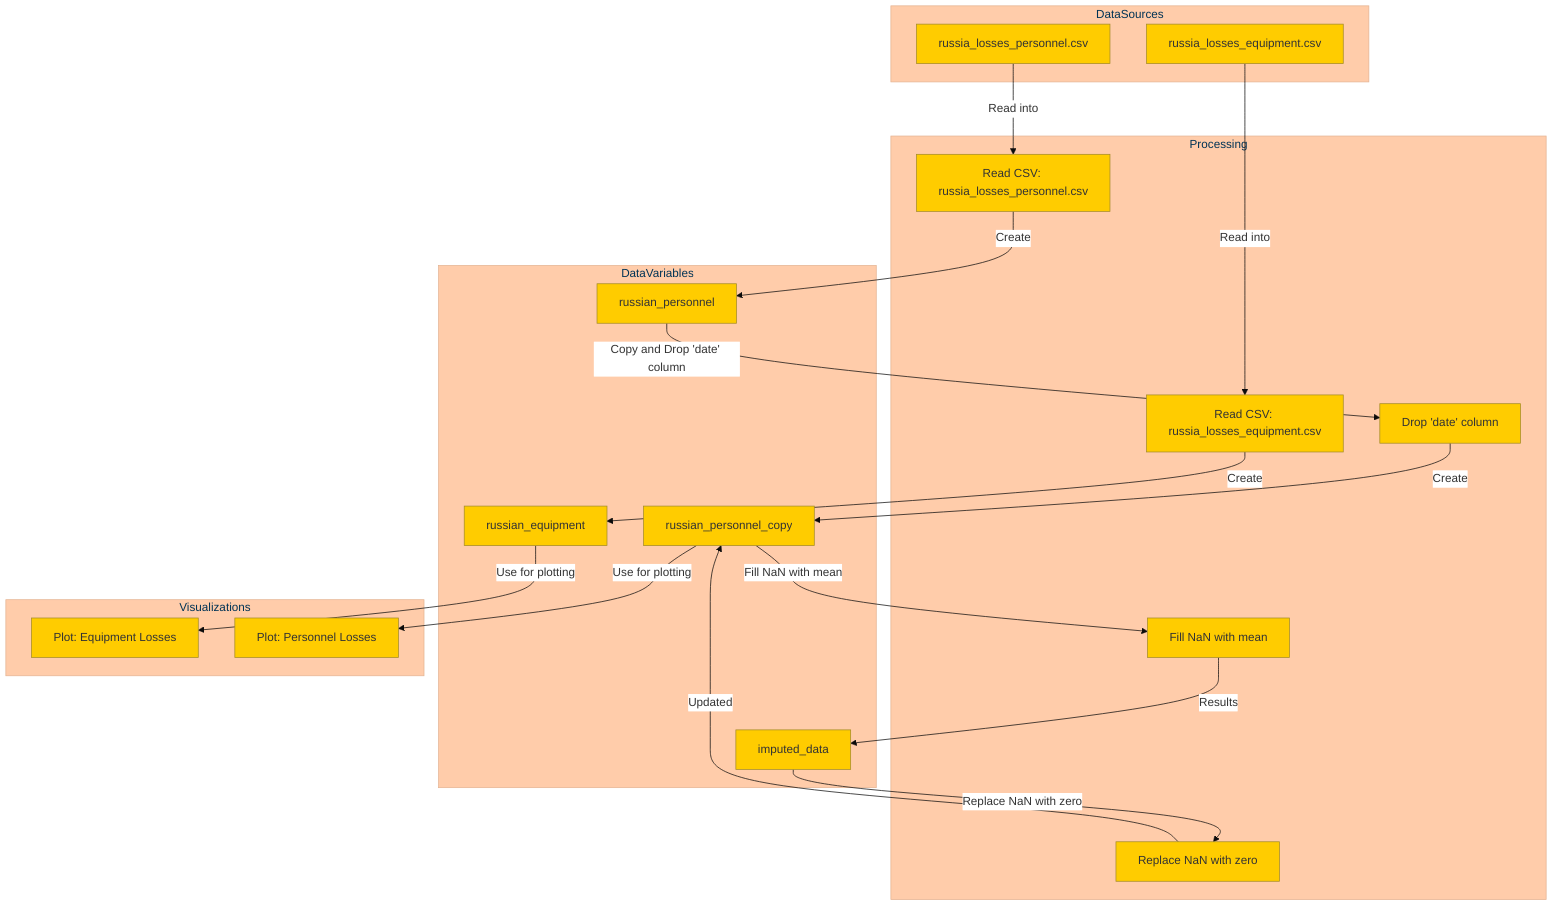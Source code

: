 %%{init: {'theme': 'base', 'themeVariables': {'primaryColor': '#ffcc00', 'edgeLabelBackground':'#ffffff', 'tertiaryColor': '#ffccaa'}}}%%
flowchart TD
    subgraph DataSources
        direction TB
        ds1["russia_losses_equipment.csv"]
        ds2["russia_losses_personnel.csv"]
    end

    subgraph DataVariables
        direction TB
        dv1["russian_equipment"]
        dv2["russian_personnel"]
        dv3["russian_personnel_copy"]
        dv4["imputed_data"]
    end

    subgraph Processing
        direction TB
        p1["Read CSV: russia_losses_equipment.csv"]
        p2["Read CSV: russia_losses_personnel.csv"]
        p3["Drop 'date' column"]
        p4["Fill NaN with mean"]
        p5["Replace NaN with zero"]
    end

    subgraph Visualizations
        direction TB
        v1["Plot: Equipment Losses"]
        v2["Plot: Personnel Losses"]
    end

    %% Data Source to Variable Connections
    ds1 -->|"Read into"| p1 -->|"Create"| dv1
    ds2 -->|"Read into"| p2 -->|"Create"| dv2

    %% Data Processing
    dv2 -->|"Copy and Drop 'date' column"| p3 -->|"Create"| dv3
    dv3 -->|"Fill NaN with mean"| p4 -->|"Results"| dv4
    dv4 -->|"Replace NaN with zero"| p5 -->|"Updated"| dv3

    %% Data Visualization
    dv1 -->|"Use for plotting"| v1
    dv3 -->|"Use for plotting"| v2
